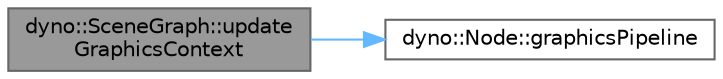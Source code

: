 digraph "dyno::SceneGraph::updateGraphicsContext"
{
 // LATEX_PDF_SIZE
  bgcolor="transparent";
  edge [fontname=Helvetica,fontsize=10,labelfontname=Helvetica,labelfontsize=10];
  node [fontname=Helvetica,fontsize=10,shape=box,height=0.2,width=0.4];
  rankdir="LR";
  Node1 [id="Node000001",label="dyno::SceneGraph::update\lGraphicsContext",height=0.2,width=0.4,color="gray40", fillcolor="grey60", style="filled", fontcolor="black",tooltip=" "];
  Node1 -> Node2 [id="edge1_Node000001_Node000002",color="steelblue1",style="solid",tooltip=" "];
  Node2 [id="Node000002",label="dyno::Node::graphicsPipeline",height=0.2,width=0.4,color="grey40", fillcolor="white", style="filled",URL="$classdyno_1_1_node.html#a0a775162e9f479bc5b4252fc2afc1226",tooltip=" "];
}
